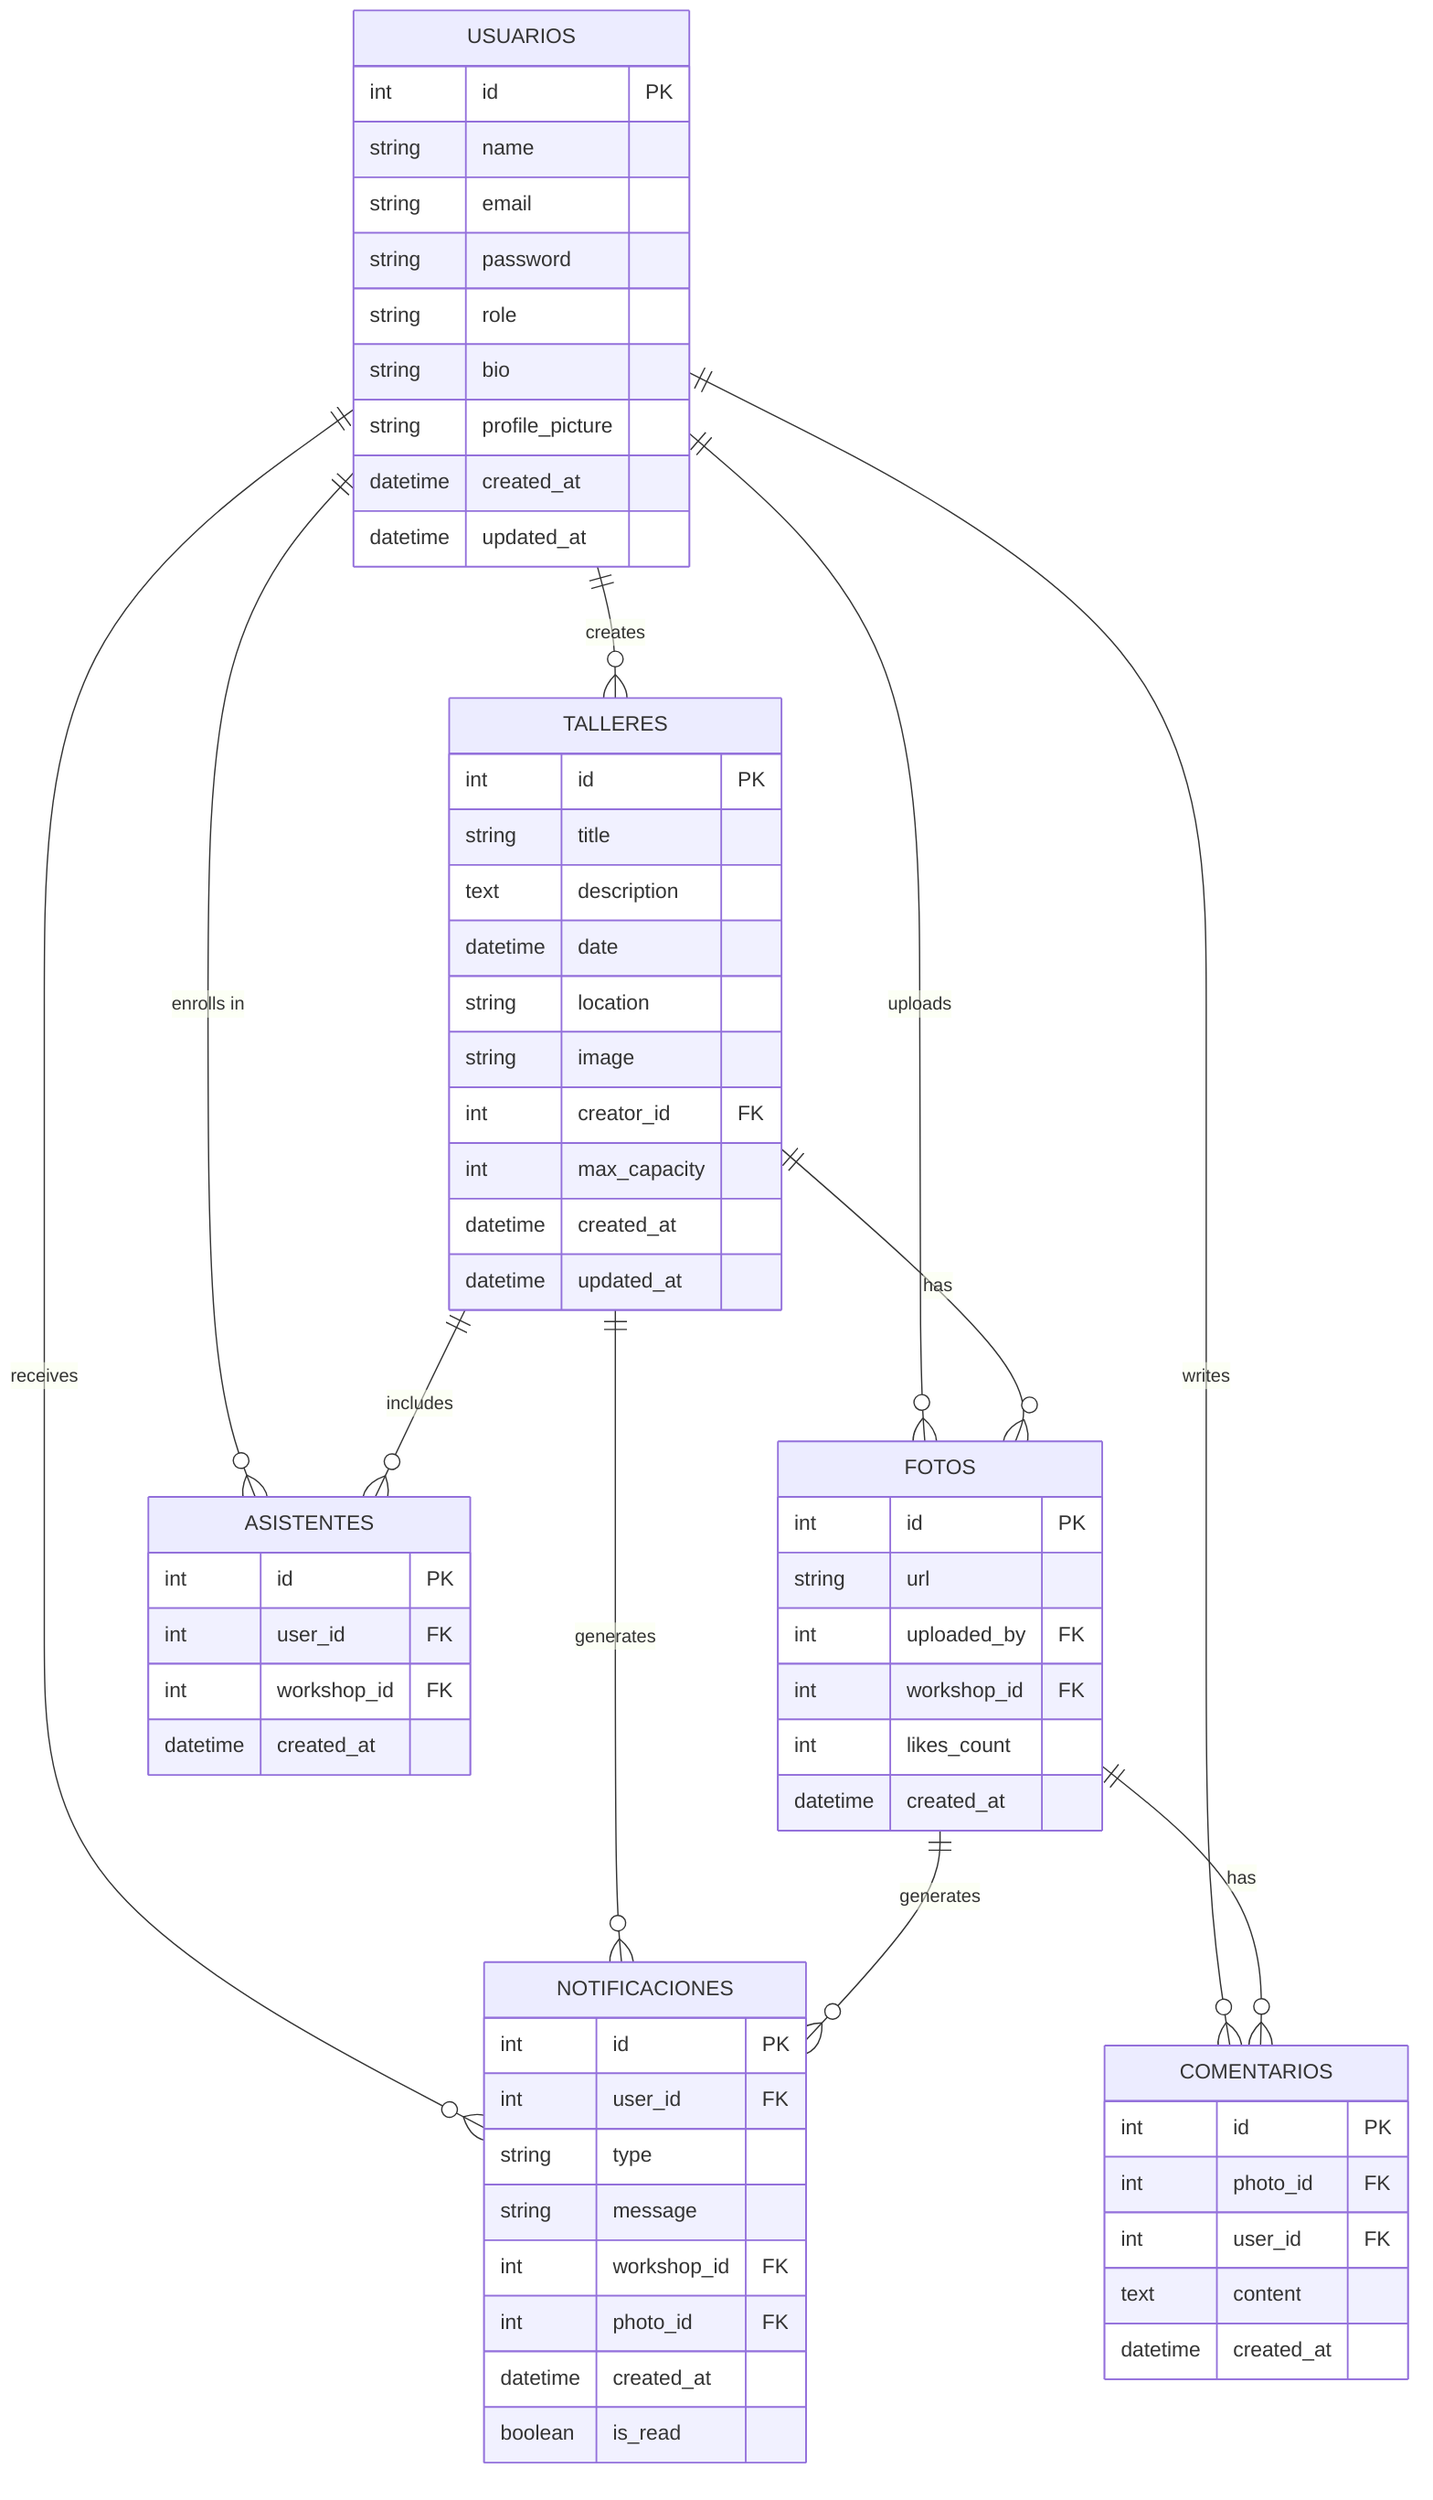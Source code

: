 erDiagram
    USUARIOS {
        int id PK
        string name
        string email
        string password
        string role
        string bio
        string profile_picture
        datetime created_at
        datetime updated_at
    }
    TALLERES {
        int id PK
        string title
        text description
        datetime date
        string location
        string image
        int creator_id FK
        int max_capacity
        datetime created_at
        datetime updated_at
    }
    FOTOS {
        int id PK
        string url
        int uploaded_by FK
        int workshop_id FK
        int likes_count
        datetime created_at
    }
    ASISTENTES {
        int id PK
        int user_id FK
        int workshop_id FK
        datetime created_at
    }
    COMENTARIOS {
        int id PK
        int photo_id FK
        int user_id FK
        text content
        datetime created_at
    }
    NOTIFICACIONES {
        int id PK
        int user_id FK
        string type
        string message
        int workshop_id FK
        int photo_id FK
        datetime created_at
        boolean is_read
    }

    USUARIOS ||--o{ TALLERES : "creates"
    USUARIOS ||--o{ FOTOS : "uploads"
    USUARIOS ||--o{ ASISTENTES : "enrolls in"
    USUARIOS ||--o{ COMENTARIOS : "writes"
    USUARIOS ||--o{ NOTIFICACIONES : "receives"

    TALLERES ||--o{ FOTOS : "has"
    TALLERES ||--o{ NOTIFICACIONES : "generates"
    TALLERES ||--o{ ASISTENTES : "includes"

    FOTOS ||--o{ COMENTARIOS : "has"
    FOTOS ||--o{ NOTIFICACIONES : "generates"